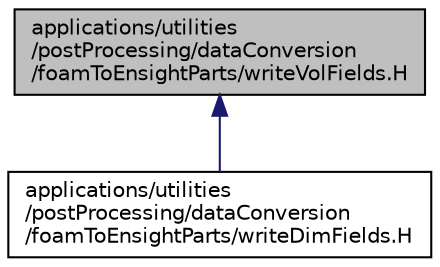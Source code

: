 digraph "applications/utilities/postProcessing/dataConversion/foamToEnsightParts/writeVolFields.H"
{
  bgcolor="transparent";
  edge [fontname="Helvetica",fontsize="10",labelfontname="Helvetica",labelfontsize="10"];
  node [fontname="Helvetica",fontsize="10",shape=record];
  Node1 [label="applications/utilities\l/postProcessing/dataConversion\l/foamToEnsightParts/writeVolFields.H",height=0.2,width=0.4,color="black", fillcolor="grey75", style="filled" fontcolor="black"];
  Node1 -> Node2 [dir="back",color="midnightblue",fontsize="10",style="solid",fontname="Helvetica"];
  Node2 [label="applications/utilities\l/postProcessing/dataConversion\l/foamToEnsightParts/writeDimFields.H",height=0.2,width=0.4,color="black",URL="$foamToEnsightParts_2writeDimFields_8H.html",tooltip="Read dimensioned fields from disk and write with ensightParts. "];
}

